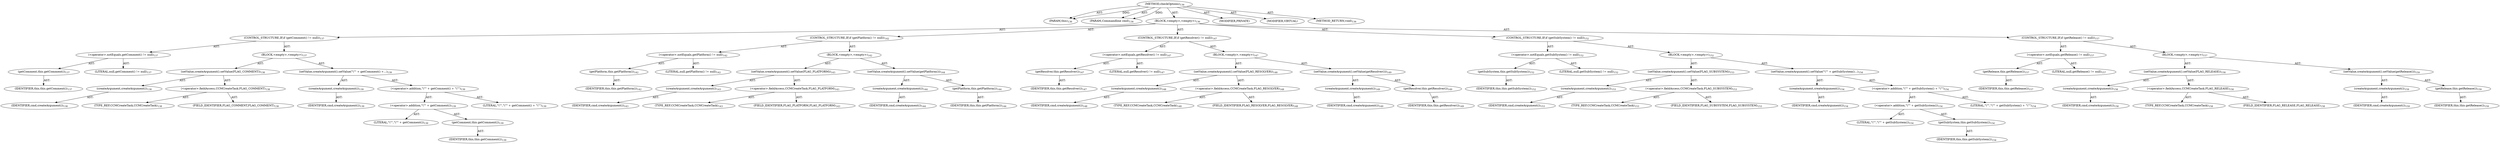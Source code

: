digraph "checkOptions" {  
"111669149698" [label = <(METHOD,checkOptions)<SUB>136</SUB>> ]
"115964116993" [label = <(PARAM,this)<SUB>136</SUB>> ]
"115964117003" [label = <(PARAM,Commandline cmd)<SUB>136</SUB>> ]
"25769803782" [label = <(BLOCK,&lt;empty&gt;,&lt;empty&gt;)<SUB>136</SUB>> ]
"47244640258" [label = <(CONTROL_STRUCTURE,IF,if (getComment() != null))<SUB>137</SUB>> ]
"30064771131" [label = <(&lt;operator&gt;.notEquals,getComment() != null)<SUB>137</SUB>> ]
"30064771132" [label = <(getComment,this.getComment())<SUB>137</SUB>> ]
"68719476747" [label = <(IDENTIFIER,this,this.getComment())<SUB>137</SUB>> ]
"90194313226" [label = <(LITERAL,null,getComment() != null)<SUB>137</SUB>> ]
"25769803783" [label = <(BLOCK,&lt;empty&gt;,&lt;empty&gt;)<SUB>137</SUB>> ]
"30064771133" [label = <(setValue,createArgument().setValue(FLAG_COMMENT))<SUB>138</SUB>> ]
"30064771134" [label = <(createArgument,createArgument())<SUB>138</SUB>> ]
"68719476812" [label = <(IDENTIFIER,cmd,createArgument())<SUB>138</SUB>> ]
"30064771135" [label = <(&lt;operator&gt;.fieldAccess,CCMCreateTask.FLAG_COMMENT)<SUB>138</SUB>> ]
"180388626432" [label = <(TYPE_REF,CCMCreateTask,CCMCreateTask)<SUB>138</SUB>> ]
"55834574855" [label = <(FIELD_IDENTIFIER,FLAG_COMMENT,FLAG_COMMENT)<SUB>138</SUB>> ]
"30064771136" [label = <(setValue,createArgument().setValue(&quot;\&quot;&quot; + getComment() +...)<SUB>139</SUB>> ]
"30064771137" [label = <(createArgument,createArgument())<SUB>139</SUB>> ]
"68719476813" [label = <(IDENTIFIER,cmd,createArgument())<SUB>139</SUB>> ]
"30064771138" [label = <(&lt;operator&gt;.addition,&quot;\&quot;&quot; + getComment() + &quot;\&quot;&quot;)<SUB>139</SUB>> ]
"30064771139" [label = <(&lt;operator&gt;.addition,&quot;\&quot;&quot; + getComment())<SUB>139</SUB>> ]
"90194313227" [label = <(LITERAL,&quot;\&quot;&quot;,&quot;\&quot;&quot; + getComment())<SUB>139</SUB>> ]
"30064771140" [label = <(getComment,this.getComment())<SUB>139</SUB>> ]
"68719476748" [label = <(IDENTIFIER,this,this.getComment())<SUB>139</SUB>> ]
"90194313228" [label = <(LITERAL,&quot;\&quot;&quot;,&quot;\&quot;&quot; + getComment() + &quot;\&quot;&quot;)<SUB>139</SUB>> ]
"47244640259" [label = <(CONTROL_STRUCTURE,IF,if (getPlatform() != null))<SUB>142</SUB>> ]
"30064771141" [label = <(&lt;operator&gt;.notEquals,getPlatform() != null)<SUB>142</SUB>> ]
"30064771142" [label = <(getPlatform,this.getPlatform())<SUB>142</SUB>> ]
"68719476749" [label = <(IDENTIFIER,this,this.getPlatform())<SUB>142</SUB>> ]
"90194313229" [label = <(LITERAL,null,getPlatform() != null)<SUB>142</SUB>> ]
"25769803784" [label = <(BLOCK,&lt;empty&gt;,&lt;empty&gt;)<SUB>142</SUB>> ]
"30064771143" [label = <(setValue,createArgument().setValue(FLAG_PLATFORM))<SUB>143</SUB>> ]
"30064771144" [label = <(createArgument,createArgument())<SUB>143</SUB>> ]
"68719476814" [label = <(IDENTIFIER,cmd,createArgument())<SUB>143</SUB>> ]
"30064771145" [label = <(&lt;operator&gt;.fieldAccess,CCMCreateTask.FLAG_PLATFORM)<SUB>143</SUB>> ]
"180388626433" [label = <(TYPE_REF,CCMCreateTask,CCMCreateTask)<SUB>143</SUB>> ]
"55834574856" [label = <(FIELD_IDENTIFIER,FLAG_PLATFORM,FLAG_PLATFORM)<SUB>143</SUB>> ]
"30064771146" [label = <(setValue,createArgument().setValue(getPlatform()))<SUB>144</SUB>> ]
"30064771147" [label = <(createArgument,createArgument())<SUB>144</SUB>> ]
"68719476815" [label = <(IDENTIFIER,cmd,createArgument())<SUB>144</SUB>> ]
"30064771148" [label = <(getPlatform,this.getPlatform())<SUB>144</SUB>> ]
"68719476750" [label = <(IDENTIFIER,this,this.getPlatform())<SUB>144</SUB>> ]
"47244640260" [label = <(CONTROL_STRUCTURE,IF,if (getResolver() != null))<SUB>147</SUB>> ]
"30064771149" [label = <(&lt;operator&gt;.notEquals,getResolver() != null)<SUB>147</SUB>> ]
"30064771150" [label = <(getResolver,this.getResolver())<SUB>147</SUB>> ]
"68719476751" [label = <(IDENTIFIER,this,this.getResolver())<SUB>147</SUB>> ]
"90194313230" [label = <(LITERAL,null,getResolver() != null)<SUB>147</SUB>> ]
"25769803785" [label = <(BLOCK,&lt;empty&gt;,&lt;empty&gt;)<SUB>147</SUB>> ]
"30064771151" [label = <(setValue,createArgument().setValue(FLAG_RESOLVER))<SUB>148</SUB>> ]
"30064771152" [label = <(createArgument,createArgument())<SUB>148</SUB>> ]
"68719476816" [label = <(IDENTIFIER,cmd,createArgument())<SUB>148</SUB>> ]
"30064771153" [label = <(&lt;operator&gt;.fieldAccess,CCMCreateTask.FLAG_RESOLVER)<SUB>148</SUB>> ]
"180388626434" [label = <(TYPE_REF,CCMCreateTask,CCMCreateTask)<SUB>148</SUB>> ]
"55834574857" [label = <(FIELD_IDENTIFIER,FLAG_RESOLVER,FLAG_RESOLVER)<SUB>148</SUB>> ]
"30064771154" [label = <(setValue,createArgument().setValue(getResolver()))<SUB>149</SUB>> ]
"30064771155" [label = <(createArgument,createArgument())<SUB>149</SUB>> ]
"68719476817" [label = <(IDENTIFIER,cmd,createArgument())<SUB>149</SUB>> ]
"30064771156" [label = <(getResolver,this.getResolver())<SUB>149</SUB>> ]
"68719476752" [label = <(IDENTIFIER,this,this.getResolver())<SUB>149</SUB>> ]
"47244640261" [label = <(CONTROL_STRUCTURE,IF,if (getSubSystem() != null))<SUB>152</SUB>> ]
"30064771157" [label = <(&lt;operator&gt;.notEquals,getSubSystem() != null)<SUB>152</SUB>> ]
"30064771158" [label = <(getSubSystem,this.getSubSystem())<SUB>152</SUB>> ]
"68719476753" [label = <(IDENTIFIER,this,this.getSubSystem())<SUB>152</SUB>> ]
"90194313231" [label = <(LITERAL,null,getSubSystem() != null)<SUB>152</SUB>> ]
"25769803786" [label = <(BLOCK,&lt;empty&gt;,&lt;empty&gt;)<SUB>152</SUB>> ]
"30064771159" [label = <(setValue,createArgument().setValue(FLAG_SUBSYSTEM))<SUB>153</SUB>> ]
"30064771160" [label = <(createArgument,createArgument())<SUB>153</SUB>> ]
"68719476818" [label = <(IDENTIFIER,cmd,createArgument())<SUB>153</SUB>> ]
"30064771161" [label = <(&lt;operator&gt;.fieldAccess,CCMCreateTask.FLAG_SUBSYSTEM)<SUB>153</SUB>> ]
"180388626435" [label = <(TYPE_REF,CCMCreateTask,CCMCreateTask)<SUB>153</SUB>> ]
"55834574858" [label = <(FIELD_IDENTIFIER,FLAG_SUBSYSTEM,FLAG_SUBSYSTEM)<SUB>153</SUB>> ]
"30064771162" [label = <(setValue,createArgument().setValue(&quot;\&quot;&quot; + getSubSystem()...)<SUB>154</SUB>> ]
"30064771163" [label = <(createArgument,createArgument())<SUB>154</SUB>> ]
"68719476819" [label = <(IDENTIFIER,cmd,createArgument())<SUB>154</SUB>> ]
"30064771164" [label = <(&lt;operator&gt;.addition,&quot;\&quot;&quot; + getSubSystem() + &quot;\&quot;&quot;)<SUB>154</SUB>> ]
"30064771165" [label = <(&lt;operator&gt;.addition,&quot;\&quot;&quot; + getSubSystem())<SUB>154</SUB>> ]
"90194313232" [label = <(LITERAL,&quot;\&quot;&quot;,&quot;\&quot;&quot; + getSubSystem())<SUB>154</SUB>> ]
"30064771166" [label = <(getSubSystem,this.getSubSystem())<SUB>154</SUB>> ]
"68719476754" [label = <(IDENTIFIER,this,this.getSubSystem())<SUB>154</SUB>> ]
"90194313233" [label = <(LITERAL,&quot;\&quot;&quot;,&quot;\&quot;&quot; + getSubSystem() + &quot;\&quot;&quot;)<SUB>154</SUB>> ]
"47244640262" [label = <(CONTROL_STRUCTURE,IF,if (getRelease() != null))<SUB>157</SUB>> ]
"30064771167" [label = <(&lt;operator&gt;.notEquals,getRelease() != null)<SUB>157</SUB>> ]
"30064771168" [label = <(getRelease,this.getRelease())<SUB>157</SUB>> ]
"68719476755" [label = <(IDENTIFIER,this,this.getRelease())<SUB>157</SUB>> ]
"90194313234" [label = <(LITERAL,null,getRelease() != null)<SUB>157</SUB>> ]
"25769803787" [label = <(BLOCK,&lt;empty&gt;,&lt;empty&gt;)<SUB>157</SUB>> ]
"30064771169" [label = <(setValue,createArgument().setValue(FLAG_RELEASE))<SUB>158</SUB>> ]
"30064771170" [label = <(createArgument,createArgument())<SUB>158</SUB>> ]
"68719476820" [label = <(IDENTIFIER,cmd,createArgument())<SUB>158</SUB>> ]
"30064771171" [label = <(&lt;operator&gt;.fieldAccess,CCMCreateTask.FLAG_RELEASE)<SUB>158</SUB>> ]
"180388626436" [label = <(TYPE_REF,CCMCreateTask,CCMCreateTask)<SUB>158</SUB>> ]
"55834574859" [label = <(FIELD_IDENTIFIER,FLAG_RELEASE,FLAG_RELEASE)<SUB>158</SUB>> ]
"30064771172" [label = <(setValue,createArgument().setValue(getRelease()))<SUB>159</SUB>> ]
"30064771173" [label = <(createArgument,createArgument())<SUB>159</SUB>> ]
"68719476821" [label = <(IDENTIFIER,cmd,createArgument())<SUB>159</SUB>> ]
"30064771174" [label = <(getRelease,this.getRelease())<SUB>159</SUB>> ]
"68719476756" [label = <(IDENTIFIER,this,this.getRelease())<SUB>159</SUB>> ]
"133143986186" [label = <(MODIFIER,PRIVATE)> ]
"133143986187" [label = <(MODIFIER,VIRTUAL)> ]
"128849018882" [label = <(METHOD_RETURN,void)<SUB>136</SUB>> ]
  "111669149698" -> "115964116993"  [ label = "AST: "] 
  "111669149698" -> "115964117003"  [ label = "AST: "] 
  "111669149698" -> "25769803782"  [ label = "AST: "] 
  "111669149698" -> "133143986186"  [ label = "AST: "] 
  "111669149698" -> "133143986187"  [ label = "AST: "] 
  "111669149698" -> "128849018882"  [ label = "AST: "] 
  "25769803782" -> "47244640258"  [ label = "AST: "] 
  "25769803782" -> "47244640259"  [ label = "AST: "] 
  "25769803782" -> "47244640260"  [ label = "AST: "] 
  "25769803782" -> "47244640261"  [ label = "AST: "] 
  "25769803782" -> "47244640262"  [ label = "AST: "] 
  "47244640258" -> "30064771131"  [ label = "AST: "] 
  "47244640258" -> "25769803783"  [ label = "AST: "] 
  "30064771131" -> "30064771132"  [ label = "AST: "] 
  "30064771131" -> "90194313226"  [ label = "AST: "] 
  "30064771132" -> "68719476747"  [ label = "AST: "] 
  "25769803783" -> "30064771133"  [ label = "AST: "] 
  "25769803783" -> "30064771136"  [ label = "AST: "] 
  "30064771133" -> "30064771134"  [ label = "AST: "] 
  "30064771133" -> "30064771135"  [ label = "AST: "] 
  "30064771134" -> "68719476812"  [ label = "AST: "] 
  "30064771135" -> "180388626432"  [ label = "AST: "] 
  "30064771135" -> "55834574855"  [ label = "AST: "] 
  "30064771136" -> "30064771137"  [ label = "AST: "] 
  "30064771136" -> "30064771138"  [ label = "AST: "] 
  "30064771137" -> "68719476813"  [ label = "AST: "] 
  "30064771138" -> "30064771139"  [ label = "AST: "] 
  "30064771138" -> "90194313228"  [ label = "AST: "] 
  "30064771139" -> "90194313227"  [ label = "AST: "] 
  "30064771139" -> "30064771140"  [ label = "AST: "] 
  "30064771140" -> "68719476748"  [ label = "AST: "] 
  "47244640259" -> "30064771141"  [ label = "AST: "] 
  "47244640259" -> "25769803784"  [ label = "AST: "] 
  "30064771141" -> "30064771142"  [ label = "AST: "] 
  "30064771141" -> "90194313229"  [ label = "AST: "] 
  "30064771142" -> "68719476749"  [ label = "AST: "] 
  "25769803784" -> "30064771143"  [ label = "AST: "] 
  "25769803784" -> "30064771146"  [ label = "AST: "] 
  "30064771143" -> "30064771144"  [ label = "AST: "] 
  "30064771143" -> "30064771145"  [ label = "AST: "] 
  "30064771144" -> "68719476814"  [ label = "AST: "] 
  "30064771145" -> "180388626433"  [ label = "AST: "] 
  "30064771145" -> "55834574856"  [ label = "AST: "] 
  "30064771146" -> "30064771147"  [ label = "AST: "] 
  "30064771146" -> "30064771148"  [ label = "AST: "] 
  "30064771147" -> "68719476815"  [ label = "AST: "] 
  "30064771148" -> "68719476750"  [ label = "AST: "] 
  "47244640260" -> "30064771149"  [ label = "AST: "] 
  "47244640260" -> "25769803785"  [ label = "AST: "] 
  "30064771149" -> "30064771150"  [ label = "AST: "] 
  "30064771149" -> "90194313230"  [ label = "AST: "] 
  "30064771150" -> "68719476751"  [ label = "AST: "] 
  "25769803785" -> "30064771151"  [ label = "AST: "] 
  "25769803785" -> "30064771154"  [ label = "AST: "] 
  "30064771151" -> "30064771152"  [ label = "AST: "] 
  "30064771151" -> "30064771153"  [ label = "AST: "] 
  "30064771152" -> "68719476816"  [ label = "AST: "] 
  "30064771153" -> "180388626434"  [ label = "AST: "] 
  "30064771153" -> "55834574857"  [ label = "AST: "] 
  "30064771154" -> "30064771155"  [ label = "AST: "] 
  "30064771154" -> "30064771156"  [ label = "AST: "] 
  "30064771155" -> "68719476817"  [ label = "AST: "] 
  "30064771156" -> "68719476752"  [ label = "AST: "] 
  "47244640261" -> "30064771157"  [ label = "AST: "] 
  "47244640261" -> "25769803786"  [ label = "AST: "] 
  "30064771157" -> "30064771158"  [ label = "AST: "] 
  "30064771157" -> "90194313231"  [ label = "AST: "] 
  "30064771158" -> "68719476753"  [ label = "AST: "] 
  "25769803786" -> "30064771159"  [ label = "AST: "] 
  "25769803786" -> "30064771162"  [ label = "AST: "] 
  "30064771159" -> "30064771160"  [ label = "AST: "] 
  "30064771159" -> "30064771161"  [ label = "AST: "] 
  "30064771160" -> "68719476818"  [ label = "AST: "] 
  "30064771161" -> "180388626435"  [ label = "AST: "] 
  "30064771161" -> "55834574858"  [ label = "AST: "] 
  "30064771162" -> "30064771163"  [ label = "AST: "] 
  "30064771162" -> "30064771164"  [ label = "AST: "] 
  "30064771163" -> "68719476819"  [ label = "AST: "] 
  "30064771164" -> "30064771165"  [ label = "AST: "] 
  "30064771164" -> "90194313233"  [ label = "AST: "] 
  "30064771165" -> "90194313232"  [ label = "AST: "] 
  "30064771165" -> "30064771166"  [ label = "AST: "] 
  "30064771166" -> "68719476754"  [ label = "AST: "] 
  "47244640262" -> "30064771167"  [ label = "AST: "] 
  "47244640262" -> "25769803787"  [ label = "AST: "] 
  "30064771167" -> "30064771168"  [ label = "AST: "] 
  "30064771167" -> "90194313234"  [ label = "AST: "] 
  "30064771168" -> "68719476755"  [ label = "AST: "] 
  "25769803787" -> "30064771169"  [ label = "AST: "] 
  "25769803787" -> "30064771172"  [ label = "AST: "] 
  "30064771169" -> "30064771170"  [ label = "AST: "] 
  "30064771169" -> "30064771171"  [ label = "AST: "] 
  "30064771170" -> "68719476820"  [ label = "AST: "] 
  "30064771171" -> "180388626436"  [ label = "AST: "] 
  "30064771171" -> "55834574859"  [ label = "AST: "] 
  "30064771172" -> "30064771173"  [ label = "AST: "] 
  "30064771172" -> "30064771174"  [ label = "AST: "] 
  "30064771173" -> "68719476821"  [ label = "AST: "] 
  "30064771174" -> "68719476756"  [ label = "AST: "] 
  "111669149698" -> "115964116993"  [ label = "DDG: "] 
  "111669149698" -> "115964117003"  [ label = "DDG: "] 
}
